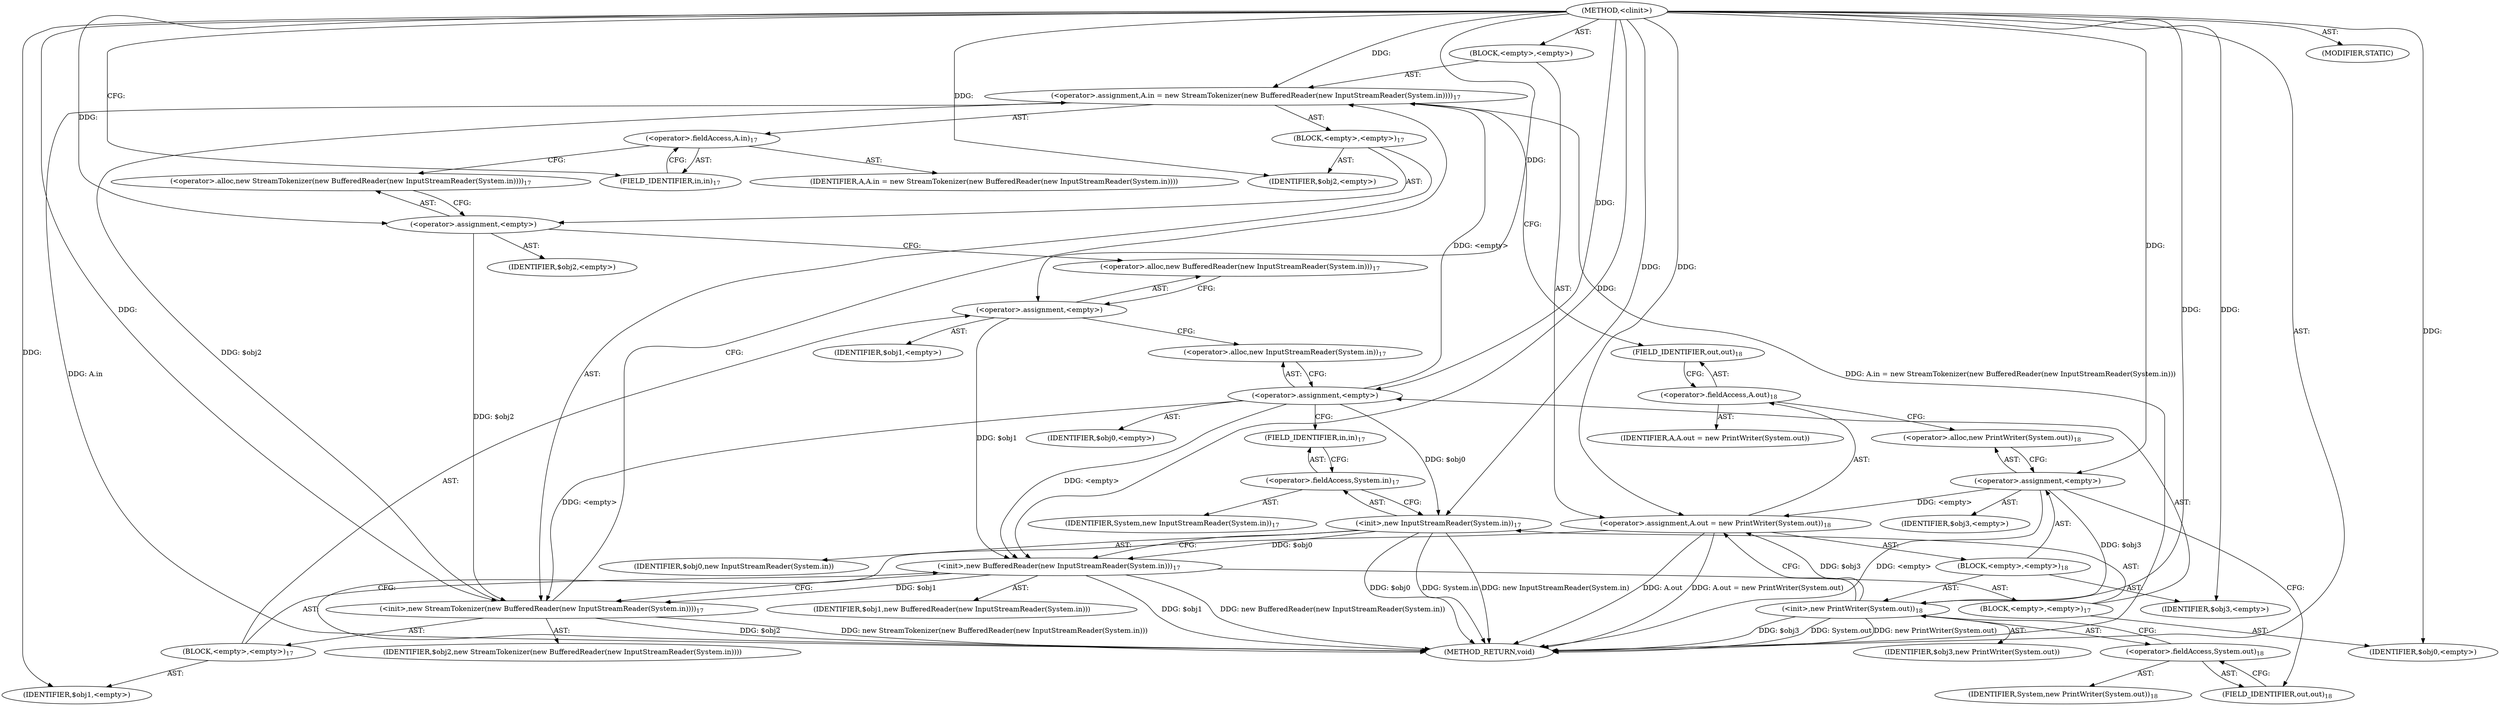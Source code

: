 digraph "&lt;clinit&gt;" {  
"69" [label = <(METHOD,&lt;clinit&gt;)> ]
"70" [label = <(BLOCK,&lt;empty&gt;,&lt;empty&gt;)> ]
"71" [label = <(&lt;operator&gt;.assignment,A.in = new StreamTokenizer(new BufferedReader(new InputStreamReader(System.in))))<SUB>17</SUB>> ]
"72" [label = <(&lt;operator&gt;.fieldAccess,A.in)<SUB>17</SUB>> ]
"73" [label = <(IDENTIFIER,A,A.in = new StreamTokenizer(new BufferedReader(new InputStreamReader(System.in))))> ]
"74" [label = <(FIELD_IDENTIFIER,in,in)<SUB>17</SUB>> ]
"75" [label = <(BLOCK,&lt;empty&gt;,&lt;empty&gt;)<SUB>17</SUB>> ]
"76" [label = <(&lt;operator&gt;.assignment,&lt;empty&gt;)> ]
"77" [label = <(IDENTIFIER,$obj2,&lt;empty&gt;)> ]
"78" [label = <(&lt;operator&gt;.alloc,new StreamTokenizer(new BufferedReader(new InputStreamReader(System.in))))<SUB>17</SUB>> ]
"79" [label = <(&lt;init&gt;,new StreamTokenizer(new BufferedReader(new InputStreamReader(System.in))))<SUB>17</SUB>> ]
"80" [label = <(IDENTIFIER,$obj2,new StreamTokenizer(new BufferedReader(new InputStreamReader(System.in))))> ]
"81" [label = <(BLOCK,&lt;empty&gt;,&lt;empty&gt;)<SUB>17</SUB>> ]
"82" [label = <(&lt;operator&gt;.assignment,&lt;empty&gt;)> ]
"83" [label = <(IDENTIFIER,$obj1,&lt;empty&gt;)> ]
"84" [label = <(&lt;operator&gt;.alloc,new BufferedReader(new InputStreamReader(System.in)))<SUB>17</SUB>> ]
"85" [label = <(&lt;init&gt;,new BufferedReader(new InputStreamReader(System.in)))<SUB>17</SUB>> ]
"86" [label = <(IDENTIFIER,$obj1,new BufferedReader(new InputStreamReader(System.in)))> ]
"87" [label = <(BLOCK,&lt;empty&gt;,&lt;empty&gt;)<SUB>17</SUB>> ]
"88" [label = <(&lt;operator&gt;.assignment,&lt;empty&gt;)> ]
"89" [label = <(IDENTIFIER,$obj0,&lt;empty&gt;)> ]
"90" [label = <(&lt;operator&gt;.alloc,new InputStreamReader(System.in))<SUB>17</SUB>> ]
"91" [label = <(&lt;init&gt;,new InputStreamReader(System.in))<SUB>17</SUB>> ]
"92" [label = <(IDENTIFIER,$obj0,new InputStreamReader(System.in))> ]
"93" [label = <(&lt;operator&gt;.fieldAccess,System.in)<SUB>17</SUB>> ]
"94" [label = <(IDENTIFIER,System,new InputStreamReader(System.in))<SUB>17</SUB>> ]
"95" [label = <(FIELD_IDENTIFIER,in,in)<SUB>17</SUB>> ]
"96" [label = <(IDENTIFIER,$obj0,&lt;empty&gt;)> ]
"97" [label = <(IDENTIFIER,$obj1,&lt;empty&gt;)> ]
"98" [label = <(IDENTIFIER,$obj2,&lt;empty&gt;)> ]
"99" [label = <(&lt;operator&gt;.assignment,A.out = new PrintWriter(System.out))<SUB>18</SUB>> ]
"100" [label = <(&lt;operator&gt;.fieldAccess,A.out)<SUB>18</SUB>> ]
"101" [label = <(IDENTIFIER,A,A.out = new PrintWriter(System.out))> ]
"102" [label = <(FIELD_IDENTIFIER,out,out)<SUB>18</SUB>> ]
"103" [label = <(BLOCK,&lt;empty&gt;,&lt;empty&gt;)<SUB>18</SUB>> ]
"104" [label = <(&lt;operator&gt;.assignment,&lt;empty&gt;)> ]
"105" [label = <(IDENTIFIER,$obj3,&lt;empty&gt;)> ]
"106" [label = <(&lt;operator&gt;.alloc,new PrintWriter(System.out))<SUB>18</SUB>> ]
"107" [label = <(&lt;init&gt;,new PrintWriter(System.out))<SUB>18</SUB>> ]
"108" [label = <(IDENTIFIER,$obj3,new PrintWriter(System.out))> ]
"109" [label = <(&lt;operator&gt;.fieldAccess,System.out)<SUB>18</SUB>> ]
"110" [label = <(IDENTIFIER,System,new PrintWriter(System.out))<SUB>18</SUB>> ]
"111" [label = <(FIELD_IDENTIFIER,out,out)<SUB>18</SUB>> ]
"112" [label = <(IDENTIFIER,$obj3,&lt;empty&gt;)> ]
"113" [label = <(MODIFIER,STATIC)> ]
"114" [label = <(METHOD_RETURN,void)> ]
  "69" -> "70"  [ label = "AST: "] 
  "69" -> "113"  [ label = "AST: "] 
  "69" -> "114"  [ label = "AST: "] 
  "70" -> "71"  [ label = "AST: "] 
  "70" -> "99"  [ label = "AST: "] 
  "71" -> "72"  [ label = "AST: "] 
  "71" -> "75"  [ label = "AST: "] 
  "72" -> "73"  [ label = "AST: "] 
  "72" -> "74"  [ label = "AST: "] 
  "75" -> "76"  [ label = "AST: "] 
  "75" -> "79"  [ label = "AST: "] 
  "75" -> "98"  [ label = "AST: "] 
  "76" -> "77"  [ label = "AST: "] 
  "76" -> "78"  [ label = "AST: "] 
  "79" -> "80"  [ label = "AST: "] 
  "79" -> "81"  [ label = "AST: "] 
  "81" -> "82"  [ label = "AST: "] 
  "81" -> "85"  [ label = "AST: "] 
  "81" -> "97"  [ label = "AST: "] 
  "82" -> "83"  [ label = "AST: "] 
  "82" -> "84"  [ label = "AST: "] 
  "85" -> "86"  [ label = "AST: "] 
  "85" -> "87"  [ label = "AST: "] 
  "87" -> "88"  [ label = "AST: "] 
  "87" -> "91"  [ label = "AST: "] 
  "87" -> "96"  [ label = "AST: "] 
  "88" -> "89"  [ label = "AST: "] 
  "88" -> "90"  [ label = "AST: "] 
  "91" -> "92"  [ label = "AST: "] 
  "91" -> "93"  [ label = "AST: "] 
  "93" -> "94"  [ label = "AST: "] 
  "93" -> "95"  [ label = "AST: "] 
  "99" -> "100"  [ label = "AST: "] 
  "99" -> "103"  [ label = "AST: "] 
  "100" -> "101"  [ label = "AST: "] 
  "100" -> "102"  [ label = "AST: "] 
  "103" -> "104"  [ label = "AST: "] 
  "103" -> "107"  [ label = "AST: "] 
  "103" -> "112"  [ label = "AST: "] 
  "104" -> "105"  [ label = "AST: "] 
  "104" -> "106"  [ label = "AST: "] 
  "107" -> "108"  [ label = "AST: "] 
  "107" -> "109"  [ label = "AST: "] 
  "109" -> "110"  [ label = "AST: "] 
  "109" -> "111"  [ label = "AST: "] 
  "71" -> "102"  [ label = "CFG: "] 
  "99" -> "114"  [ label = "CFG: "] 
  "72" -> "78"  [ label = "CFG: "] 
  "100" -> "106"  [ label = "CFG: "] 
  "74" -> "72"  [ label = "CFG: "] 
  "76" -> "84"  [ label = "CFG: "] 
  "79" -> "71"  [ label = "CFG: "] 
  "102" -> "100"  [ label = "CFG: "] 
  "104" -> "111"  [ label = "CFG: "] 
  "107" -> "99"  [ label = "CFG: "] 
  "78" -> "76"  [ label = "CFG: "] 
  "106" -> "104"  [ label = "CFG: "] 
  "109" -> "107"  [ label = "CFG: "] 
  "82" -> "90"  [ label = "CFG: "] 
  "85" -> "79"  [ label = "CFG: "] 
  "111" -> "109"  [ label = "CFG: "] 
  "84" -> "82"  [ label = "CFG: "] 
  "88" -> "95"  [ label = "CFG: "] 
  "91" -> "85"  [ label = "CFG: "] 
  "90" -> "88"  [ label = "CFG: "] 
  "93" -> "91"  [ label = "CFG: "] 
  "95" -> "93"  [ label = "CFG: "] 
  "69" -> "74"  [ label = "CFG: "] 
  "71" -> "114"  [ label = "DDG: A.in"] 
  "79" -> "114"  [ label = "DDG: $obj2"] 
  "85" -> "114"  [ label = "DDG: $obj1"] 
  "91" -> "114"  [ label = "DDG: $obj0"] 
  "91" -> "114"  [ label = "DDG: System.in"] 
  "91" -> "114"  [ label = "DDG: new InputStreamReader(System.in)"] 
  "85" -> "114"  [ label = "DDG: new BufferedReader(new InputStreamReader(System.in))"] 
  "79" -> "114"  [ label = "DDG: new StreamTokenizer(new BufferedReader(new InputStreamReader(System.in)))"] 
  "71" -> "114"  [ label = "DDG: A.in = new StreamTokenizer(new BufferedReader(new InputStreamReader(System.in)))"] 
  "99" -> "114"  [ label = "DDG: A.out"] 
  "104" -> "114"  [ label = "DDG: &lt;empty&gt;"] 
  "107" -> "114"  [ label = "DDG: $obj3"] 
  "107" -> "114"  [ label = "DDG: System.out"] 
  "107" -> "114"  [ label = "DDG: new PrintWriter(System.out)"] 
  "99" -> "114"  [ label = "DDG: A.out = new PrintWriter(System.out)"] 
  "88" -> "71"  [ label = "DDG: &lt;empty&gt;"] 
  "79" -> "71"  [ label = "DDG: $obj2"] 
  "69" -> "71"  [ label = "DDG: "] 
  "104" -> "99"  [ label = "DDG: &lt;empty&gt;"] 
  "107" -> "99"  [ label = "DDG: $obj3"] 
  "69" -> "99"  [ label = "DDG: "] 
  "69" -> "76"  [ label = "DDG: "] 
  "69" -> "98"  [ label = "DDG: "] 
  "69" -> "104"  [ label = "DDG: "] 
  "69" -> "112"  [ label = "DDG: "] 
  "76" -> "79"  [ label = "DDG: $obj2"] 
  "69" -> "79"  [ label = "DDG: "] 
  "88" -> "79"  [ label = "DDG: &lt;empty&gt;"] 
  "85" -> "79"  [ label = "DDG: $obj1"] 
  "104" -> "107"  [ label = "DDG: $obj3"] 
  "69" -> "107"  [ label = "DDG: "] 
  "69" -> "82"  [ label = "DDG: "] 
  "69" -> "97"  [ label = "DDG: "] 
  "82" -> "85"  [ label = "DDG: $obj1"] 
  "69" -> "85"  [ label = "DDG: "] 
  "88" -> "85"  [ label = "DDG: &lt;empty&gt;"] 
  "91" -> "85"  [ label = "DDG: $obj0"] 
  "69" -> "88"  [ label = "DDG: "] 
  "69" -> "96"  [ label = "DDG: "] 
  "88" -> "91"  [ label = "DDG: $obj0"] 
  "69" -> "91"  [ label = "DDG: "] 
}
